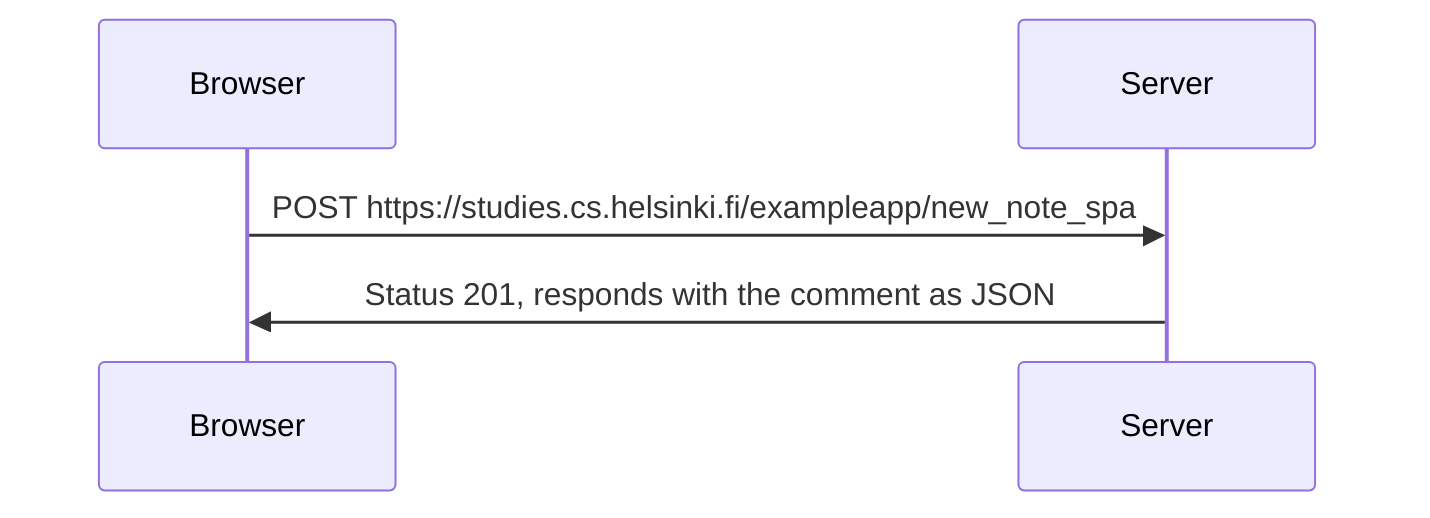 sequenceDiagram
  participant Browser as Browser
  participant Server as Server

  Browser ->> Server: POST https://studies.cs.helsinki.fi/exampleapp/new_note_spa 
  Server ->> Browser: Status 201, responds with the comment as JSON